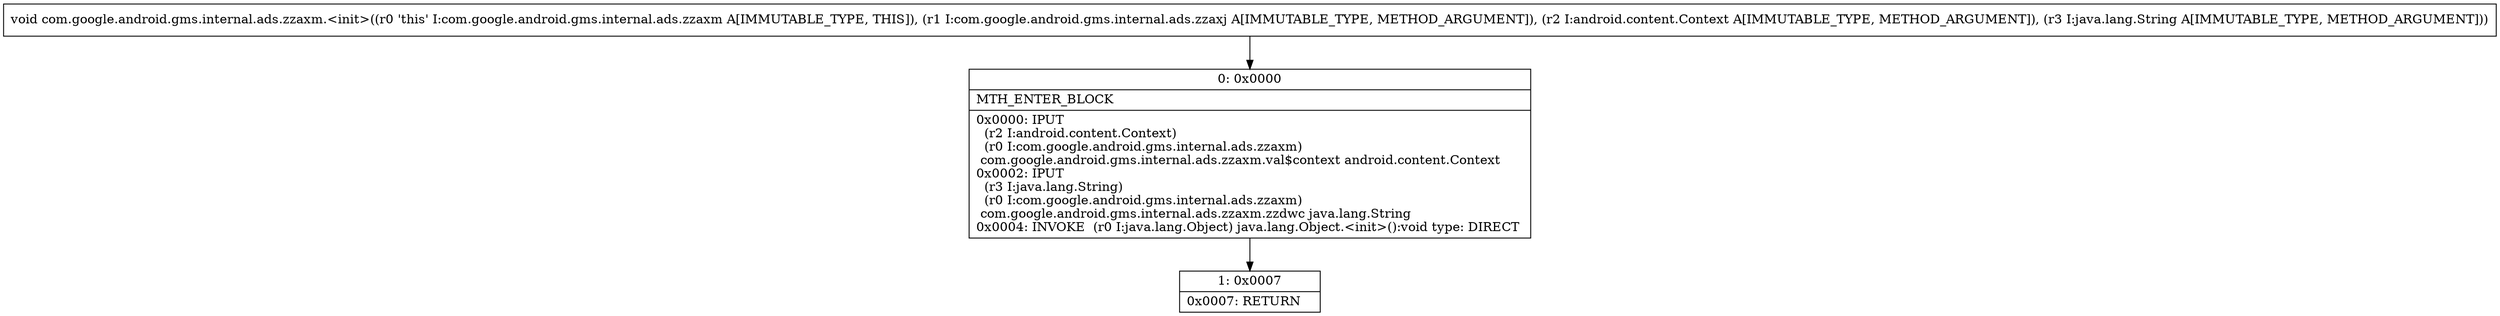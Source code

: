 digraph "CFG forcom.google.android.gms.internal.ads.zzaxm.\<init\>(Lcom\/google\/android\/gms\/internal\/ads\/zzaxj;Landroid\/content\/Context;Ljava\/lang\/String;)V" {
Node_0 [shape=record,label="{0\:\ 0x0000|MTH_ENTER_BLOCK\l|0x0000: IPUT  \l  (r2 I:android.content.Context)\l  (r0 I:com.google.android.gms.internal.ads.zzaxm)\l com.google.android.gms.internal.ads.zzaxm.val$context android.content.Context \l0x0002: IPUT  \l  (r3 I:java.lang.String)\l  (r0 I:com.google.android.gms.internal.ads.zzaxm)\l com.google.android.gms.internal.ads.zzaxm.zzdwc java.lang.String \l0x0004: INVOKE  (r0 I:java.lang.Object) java.lang.Object.\<init\>():void type: DIRECT \l}"];
Node_1 [shape=record,label="{1\:\ 0x0007|0x0007: RETURN   \l}"];
MethodNode[shape=record,label="{void com.google.android.gms.internal.ads.zzaxm.\<init\>((r0 'this' I:com.google.android.gms.internal.ads.zzaxm A[IMMUTABLE_TYPE, THIS]), (r1 I:com.google.android.gms.internal.ads.zzaxj A[IMMUTABLE_TYPE, METHOD_ARGUMENT]), (r2 I:android.content.Context A[IMMUTABLE_TYPE, METHOD_ARGUMENT]), (r3 I:java.lang.String A[IMMUTABLE_TYPE, METHOD_ARGUMENT])) }"];
MethodNode -> Node_0;
Node_0 -> Node_1;
}

